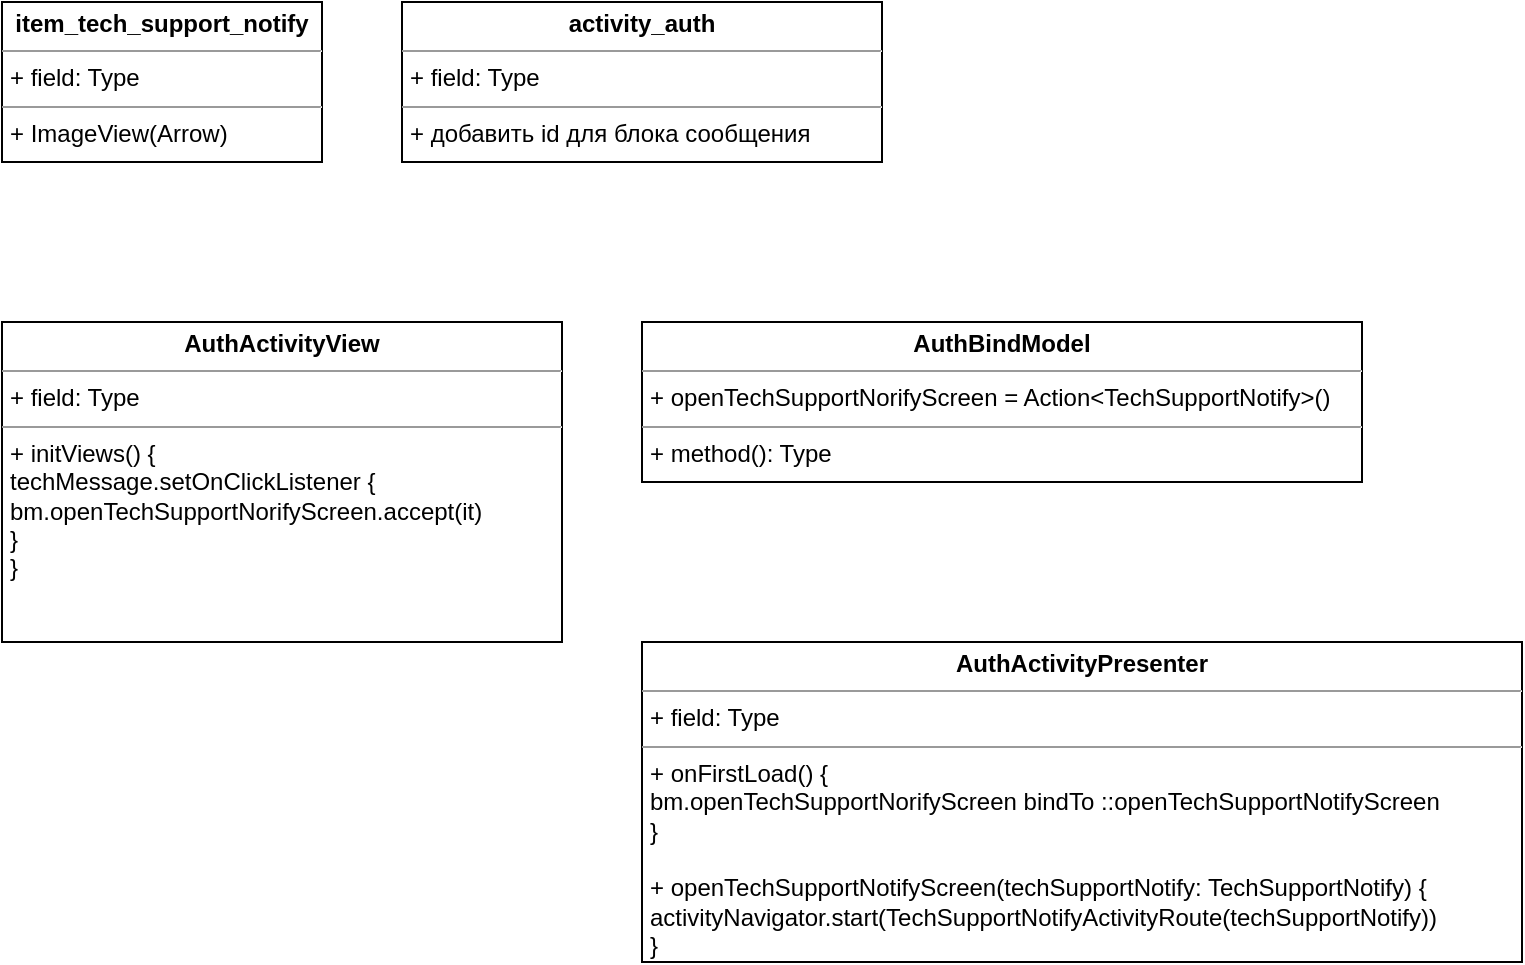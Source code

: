 <mxfile version="20.3.0" type="github">
  <diagram id="3Gn4apHO7zfne6hzBfNp" name="Страница 1">
    <mxGraphModel dx="788" dy="500" grid="1" gridSize="10" guides="1" tooltips="1" connect="1" arrows="1" fold="1" page="1" pageScale="1" pageWidth="827" pageHeight="1169" math="0" shadow="0">
      <root>
        <mxCell id="0" />
        <mxCell id="1" parent="0" />
        <mxCell id="cFsGh7mrUJ8jpzx5-hc0-1" value="&lt;p style=&quot;margin:0px;margin-top:4px;text-align:center;&quot;&gt;&lt;b&gt;item_tech_support_notify&lt;/b&gt;&lt;/p&gt;&lt;hr size=&quot;1&quot;&gt;&lt;p style=&quot;margin:0px;margin-left:4px;&quot;&gt;+ field: Type&lt;/p&gt;&lt;hr size=&quot;1&quot;&gt;&lt;p style=&quot;margin:0px;margin-left:4px;&quot;&gt;+ ImageView(Arrow)&lt;br&gt;&lt;/p&gt;" style="verticalAlign=top;align=left;overflow=fill;fontSize=12;fontFamily=Helvetica;html=1;" vertex="1" parent="1">
          <mxGeometry x="80" y="80" width="160" height="80" as="geometry" />
        </mxCell>
        <mxCell id="cFsGh7mrUJ8jpzx5-hc0-2" value="&lt;p style=&quot;margin:0px;margin-top:4px;text-align:center;&quot;&gt;&lt;b&gt;activity_auth&lt;/b&gt;&lt;/p&gt;&lt;hr size=&quot;1&quot;&gt;&lt;p style=&quot;margin:0px;margin-left:4px;&quot;&gt;+ field: Type&lt;/p&gt;&lt;hr size=&quot;1&quot;&gt;&lt;p style=&quot;margin:0px;margin-left:4px;&quot;&gt;+ добавить id для блока сообщения&lt;br&gt;&lt;/p&gt;" style="verticalAlign=top;align=left;overflow=fill;fontSize=12;fontFamily=Helvetica;html=1;" vertex="1" parent="1">
          <mxGeometry x="280" y="80" width="240" height="80" as="geometry" />
        </mxCell>
        <mxCell id="cFsGh7mrUJ8jpzx5-hc0-3" value="&lt;p style=&quot;margin:0px;margin-top:4px;text-align:center;&quot;&gt;&lt;b&gt;AuthActivityView&lt;/b&gt;&lt;/p&gt;&lt;hr size=&quot;1&quot;&gt;&lt;p style=&quot;margin:0px;margin-left:4px;&quot;&gt;+ field: Type&lt;/p&gt;&lt;hr size=&quot;1&quot;&gt;&lt;p style=&quot;margin:0px;margin-left:4px;&quot;&gt;+ initViews() {&lt;/p&gt;&lt;p style=&quot;margin:0px;margin-left:4px;&quot;&gt;techMessage.setOnClickListener {&lt;/p&gt;&lt;p style=&quot;margin:0px;margin-left:4px;&quot;&gt;bm.openTechSupportNorifyScreen.accept(it)&lt;br&gt;&lt;/p&gt;&lt;p style=&quot;margin:0px;margin-left:4px;&quot;&gt;}&lt;br&gt;&lt;/p&gt;&lt;p style=&quot;margin:0px;margin-left:4px;&quot;&gt;}&lt;br&gt;&lt;/p&gt;" style="verticalAlign=top;align=left;overflow=fill;fontSize=12;fontFamily=Helvetica;html=1;" vertex="1" parent="1">
          <mxGeometry x="80" y="240" width="280" height="160" as="geometry" />
        </mxCell>
        <mxCell id="cFsGh7mrUJ8jpzx5-hc0-4" value="&lt;p style=&quot;margin:0px;margin-top:4px;text-align:center;&quot;&gt;&lt;b&gt;AuthBindModel&lt;/b&gt;&lt;/p&gt;&lt;hr size=&quot;1&quot;&gt;&lt;p style=&quot;margin:0px;margin-left:4px;&quot;&gt;+ openTechSupportNorifyScreen = Action&amp;lt;TechSupportNotify&amp;gt;()&lt;br&gt;&lt;/p&gt;&lt;hr size=&quot;1&quot;&gt;&lt;p style=&quot;margin:0px;margin-left:4px;&quot;&gt;+ method(): Type&lt;/p&gt;" style="verticalAlign=top;align=left;overflow=fill;fontSize=12;fontFamily=Helvetica;html=1;" vertex="1" parent="1">
          <mxGeometry x="400" y="240" width="360" height="80" as="geometry" />
        </mxCell>
        <mxCell id="cFsGh7mrUJ8jpzx5-hc0-5" value="&lt;p style=&quot;margin:0px;margin-top:4px;text-align:center;&quot;&gt;&lt;b&gt;AuthActivityPresenter&lt;/b&gt;&lt;/p&gt;&lt;hr size=&quot;1&quot;&gt;&lt;p style=&quot;margin:0px;margin-left:4px;&quot;&gt;+ field: Type&lt;/p&gt;&lt;hr size=&quot;1&quot;&gt;&lt;p style=&quot;margin:0px;margin-left:4px;&quot;&gt;+ onFirstLoad() {&lt;/p&gt;&lt;p style=&quot;margin:0px;margin-left:4px;&quot;&gt;bm.openTechSupportNorifyScreen bindTo ::openTechSupportNotifyScreen&lt;br&gt;&lt;/p&gt;&lt;p style=&quot;margin:0px;margin-left:4px;&quot;&gt;}&lt;/p&gt;&lt;p style=&quot;margin:0px;margin-left:4px;&quot;&gt;&lt;br&gt;&lt;/p&gt;&lt;p style=&quot;margin:0px;margin-left:4px;&quot;&gt;+ openTechSupportNotifyScreen(techSupportNotify: TechSupportNotify) {&lt;/p&gt;&lt;p style=&quot;margin:0px;margin-left:4px;&quot;&gt;activityNavigator.start(TechSupportNotifyActivityRoute(techSupportNotify))&lt;br&gt;&lt;/p&gt;&lt;p style=&quot;margin:0px;margin-left:4px;&quot;&gt;}&lt;br&gt;&lt;/p&gt;" style="verticalAlign=top;align=left;overflow=fill;fontSize=12;fontFamily=Helvetica;html=1;" vertex="1" parent="1">
          <mxGeometry x="400" y="400" width="440" height="160" as="geometry" />
        </mxCell>
      </root>
    </mxGraphModel>
  </diagram>
</mxfile>
